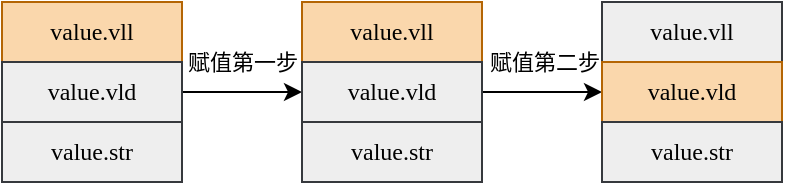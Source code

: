 <mxfile version="22.1.16" type="device">
  <diagram name="Page-1" id="ry_gHJNBP8D9PPL1evwy">
    <mxGraphModel dx="558" dy="383" grid="1" gridSize="10" guides="1" tooltips="1" connect="1" arrows="1" fold="1" page="1" pageScale="1" pageWidth="850" pageHeight="1100" math="0" shadow="0">
      <root>
        <mxCell id="0" />
        <mxCell id="1" parent="0" />
        <mxCell id="LePHzGJDI9glpyWeBq7U-2" value="&lt;font face=&quot;consolas&quot;&gt;value.vll&lt;/font&gt;" style="rounded=0;whiteSpace=wrap;html=1;fillColor=#fad7ac;strokeColor=#b46504;" vertex="1" parent="1">
          <mxGeometry x="200" y="230" width="90" height="30" as="geometry" />
        </mxCell>
        <mxCell id="LePHzGJDI9glpyWeBq7U-6" value="" style="edgeStyle=orthogonalEdgeStyle;rounded=0;orthogonalLoop=1;jettySize=auto;html=1;" edge="1" parent="1" source="LePHzGJDI9glpyWeBq7U-3" target="LePHzGJDI9glpyWeBq7U-5">
          <mxGeometry relative="1" as="geometry" />
        </mxCell>
        <mxCell id="LePHzGJDI9glpyWeBq7U-14" value="赋值第一步" style="edgeLabel;html=1;align=center;verticalAlign=middle;resizable=0;points=[];" vertex="1" connectable="0" parent="LePHzGJDI9glpyWeBq7U-6">
          <mxGeometry x="0.2" y="-1" relative="1" as="geometry">
            <mxPoint x="-6" y="-16" as="offset" />
          </mxGeometry>
        </mxCell>
        <mxCell id="LePHzGJDI9glpyWeBq7U-3" value="&lt;font face=&quot;consolas&quot;&gt;value.vld&lt;/font&gt;" style="rounded=0;whiteSpace=wrap;html=1;fillColor=#EEEEEE;gradientColor=none;strokeColor=#36393d;" vertex="1" parent="1">
          <mxGeometry x="200" y="260" width="90" height="30" as="geometry" />
        </mxCell>
        <mxCell id="LePHzGJDI9glpyWeBq7U-4" value="&lt;font face=&quot;consolas&quot;&gt;value.str&lt;/font&gt;" style="rounded=0;whiteSpace=wrap;html=1;fillColor=#EEEEEE;gradientColor=none;strokeColor=#36393d;" vertex="1" parent="1">
          <mxGeometry x="200" y="290" width="90" height="30" as="geometry" />
        </mxCell>
        <mxCell id="LePHzGJDI9glpyWeBq7U-13" value="" style="edgeStyle=orthogonalEdgeStyle;rounded=0;orthogonalLoop=1;jettySize=auto;html=1;" edge="1" parent="1" source="LePHzGJDI9glpyWeBq7U-5" target="LePHzGJDI9glpyWeBq7U-9">
          <mxGeometry relative="1" as="geometry" />
        </mxCell>
        <mxCell id="LePHzGJDI9glpyWeBq7U-15" value="赋值第二步" style="edgeLabel;html=1;align=center;verticalAlign=middle;resizable=0;points=[];" vertex="1" connectable="0" parent="LePHzGJDI9glpyWeBq7U-13">
          <mxGeometry x="0.019" y="1" relative="1" as="geometry">
            <mxPoint y="-14" as="offset" />
          </mxGeometry>
        </mxCell>
        <mxCell id="LePHzGJDI9glpyWeBq7U-7" value="&lt;font face=&quot;consolas&quot;&gt;value.vll&lt;/font&gt;" style="rounded=0;whiteSpace=wrap;html=1;fillColor=#fad7ac;strokeColor=#b46504;" vertex="1" parent="1">
          <mxGeometry x="350" y="230" width="90" height="30" as="geometry" />
        </mxCell>
        <mxCell id="LePHzGJDI9glpyWeBq7U-5" value="&lt;font face=&quot;consolas&quot;&gt;value.vld&lt;/font&gt;" style="rounded=0;whiteSpace=wrap;html=1;fillColor=#EEEEEE;gradientColor=none;strokeColor=#36393d;" vertex="1" parent="1">
          <mxGeometry x="350" y="260" width="90" height="30" as="geometry" />
        </mxCell>
        <mxCell id="LePHzGJDI9glpyWeBq7U-8" value="&lt;font face=&quot;consolas&quot;&gt;value.str&lt;/font&gt;" style="rounded=0;whiteSpace=wrap;html=1;fillColor=#EEEEEE;gradientColor=none;strokeColor=#36393d;" vertex="1" parent="1">
          <mxGeometry x="350" y="290" width="90" height="30" as="geometry" />
        </mxCell>
        <mxCell id="LePHzGJDI9glpyWeBq7U-10" value="&lt;font face=&quot;consolas&quot;&gt;value.vll&lt;/font&gt;" style="rounded=0;whiteSpace=wrap;html=1;fillColor=#eeeeee;strokeColor=#36393d;" vertex="1" parent="1">
          <mxGeometry x="500" y="230" width="90" height="30" as="geometry" />
        </mxCell>
        <mxCell id="LePHzGJDI9glpyWeBq7U-9" value="&lt;font face=&quot;consolas&quot;&gt;value.vld&lt;/font&gt;" style="rounded=0;whiteSpace=wrap;html=1;fillColor=#fad7ac;strokeColor=#b46504;" vertex="1" parent="1">
          <mxGeometry x="500" y="260" width="90" height="30" as="geometry" />
        </mxCell>
        <mxCell id="LePHzGJDI9glpyWeBq7U-11" value="&lt;font face=&quot;consolas&quot;&gt;value.str&lt;/font&gt;" style="rounded=0;whiteSpace=wrap;html=1;fillColor=#EEEEEE;gradientColor=none;strokeColor=#36393d;" vertex="1" parent="1">
          <mxGeometry x="500" y="290" width="90" height="30" as="geometry" />
        </mxCell>
      </root>
    </mxGraphModel>
  </diagram>
</mxfile>
